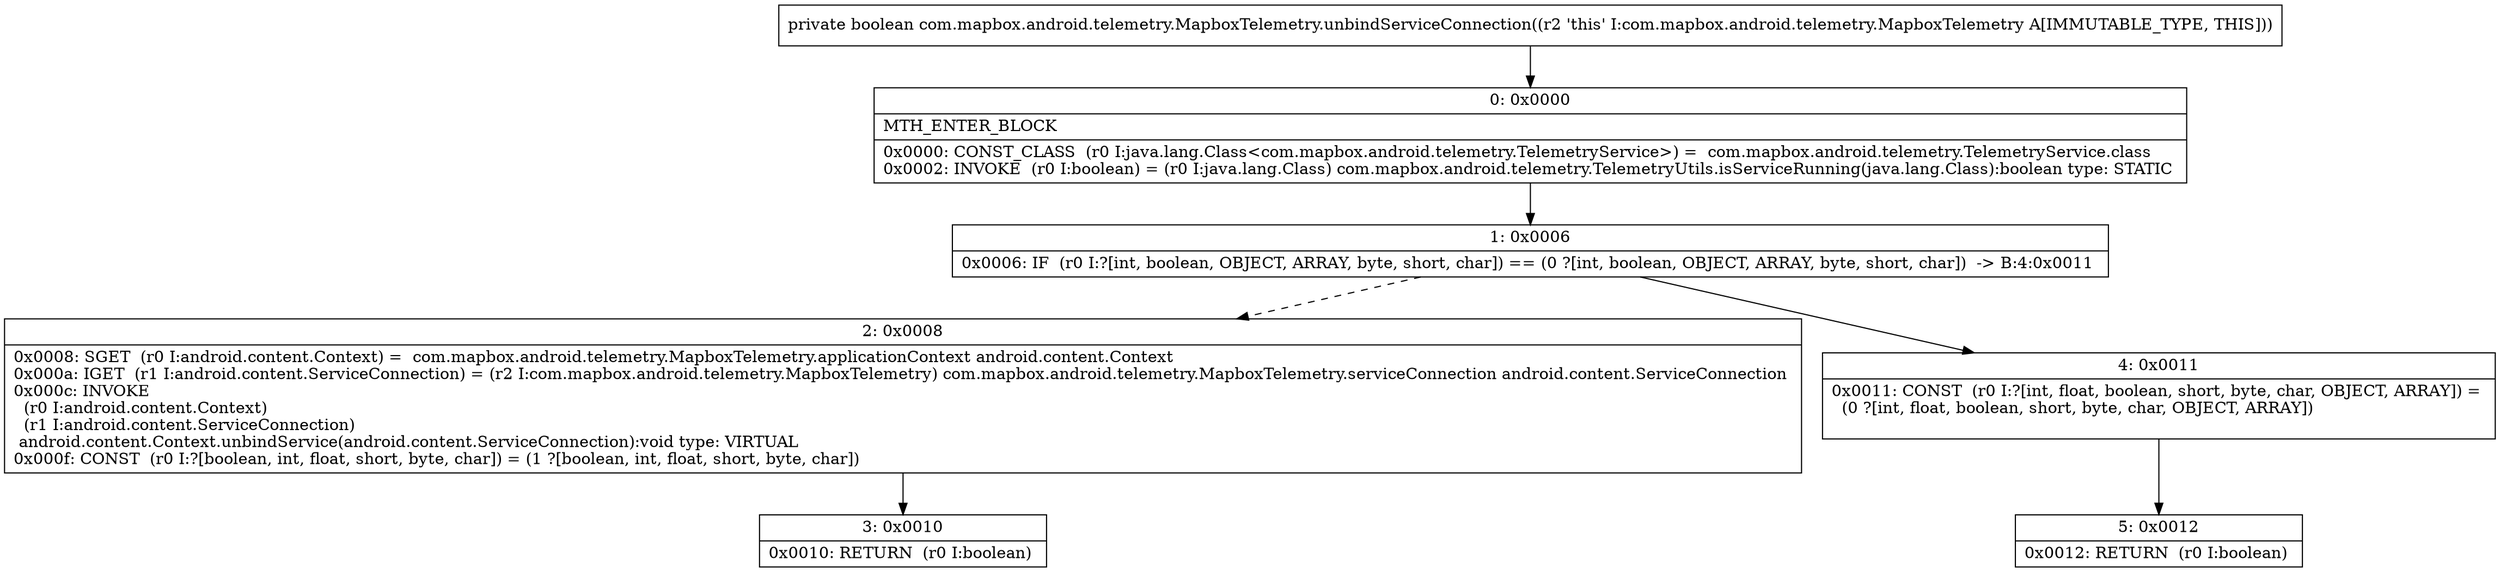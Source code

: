 digraph "CFG forcom.mapbox.android.telemetry.MapboxTelemetry.unbindServiceConnection()Z" {
Node_0 [shape=record,label="{0\:\ 0x0000|MTH_ENTER_BLOCK\l|0x0000: CONST_CLASS  (r0 I:java.lang.Class\<com.mapbox.android.telemetry.TelemetryService\>) =  com.mapbox.android.telemetry.TelemetryService.class \l0x0002: INVOKE  (r0 I:boolean) = (r0 I:java.lang.Class) com.mapbox.android.telemetry.TelemetryUtils.isServiceRunning(java.lang.Class):boolean type: STATIC \l}"];
Node_1 [shape=record,label="{1\:\ 0x0006|0x0006: IF  (r0 I:?[int, boolean, OBJECT, ARRAY, byte, short, char]) == (0 ?[int, boolean, OBJECT, ARRAY, byte, short, char])  \-\> B:4:0x0011 \l}"];
Node_2 [shape=record,label="{2\:\ 0x0008|0x0008: SGET  (r0 I:android.content.Context) =  com.mapbox.android.telemetry.MapboxTelemetry.applicationContext android.content.Context \l0x000a: IGET  (r1 I:android.content.ServiceConnection) = (r2 I:com.mapbox.android.telemetry.MapboxTelemetry) com.mapbox.android.telemetry.MapboxTelemetry.serviceConnection android.content.ServiceConnection \l0x000c: INVOKE  \l  (r0 I:android.content.Context)\l  (r1 I:android.content.ServiceConnection)\l android.content.Context.unbindService(android.content.ServiceConnection):void type: VIRTUAL \l0x000f: CONST  (r0 I:?[boolean, int, float, short, byte, char]) = (1 ?[boolean, int, float, short, byte, char]) \l}"];
Node_3 [shape=record,label="{3\:\ 0x0010|0x0010: RETURN  (r0 I:boolean) \l}"];
Node_4 [shape=record,label="{4\:\ 0x0011|0x0011: CONST  (r0 I:?[int, float, boolean, short, byte, char, OBJECT, ARRAY]) = \l  (0 ?[int, float, boolean, short, byte, char, OBJECT, ARRAY])\l \l}"];
Node_5 [shape=record,label="{5\:\ 0x0012|0x0012: RETURN  (r0 I:boolean) \l}"];
MethodNode[shape=record,label="{private boolean com.mapbox.android.telemetry.MapboxTelemetry.unbindServiceConnection((r2 'this' I:com.mapbox.android.telemetry.MapboxTelemetry A[IMMUTABLE_TYPE, THIS])) }"];
MethodNode -> Node_0;
Node_0 -> Node_1;
Node_1 -> Node_2[style=dashed];
Node_1 -> Node_4;
Node_2 -> Node_3;
Node_4 -> Node_5;
}

